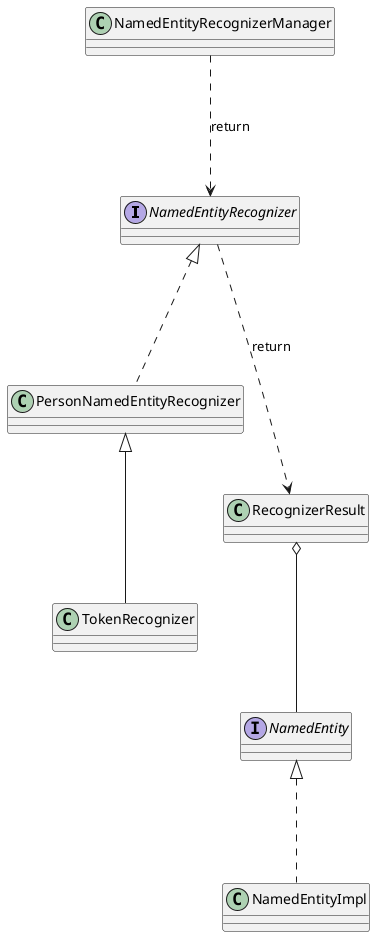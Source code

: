 @startuml
interface NamedEntityRecognizer
class NamedEntityRecognizerManager
class PersonNamedEntityRecognizer
class TokenRecognizer

interface NamedEntity
class NamedEntityImpl
class RecognizerResult

NamedEntityRecognizerManager ...> NamedEntityRecognizer : return
NamedEntityRecognizer <|... PersonNamedEntityRecognizer
PersonNamedEntityRecognizer <|--- TokenRecognizer
NamedEntityRecognizer ....> RecognizerResult : return
RecognizerResult o--- NamedEntity
NamedEntity <|... NamedEntityImpl
@enduml
